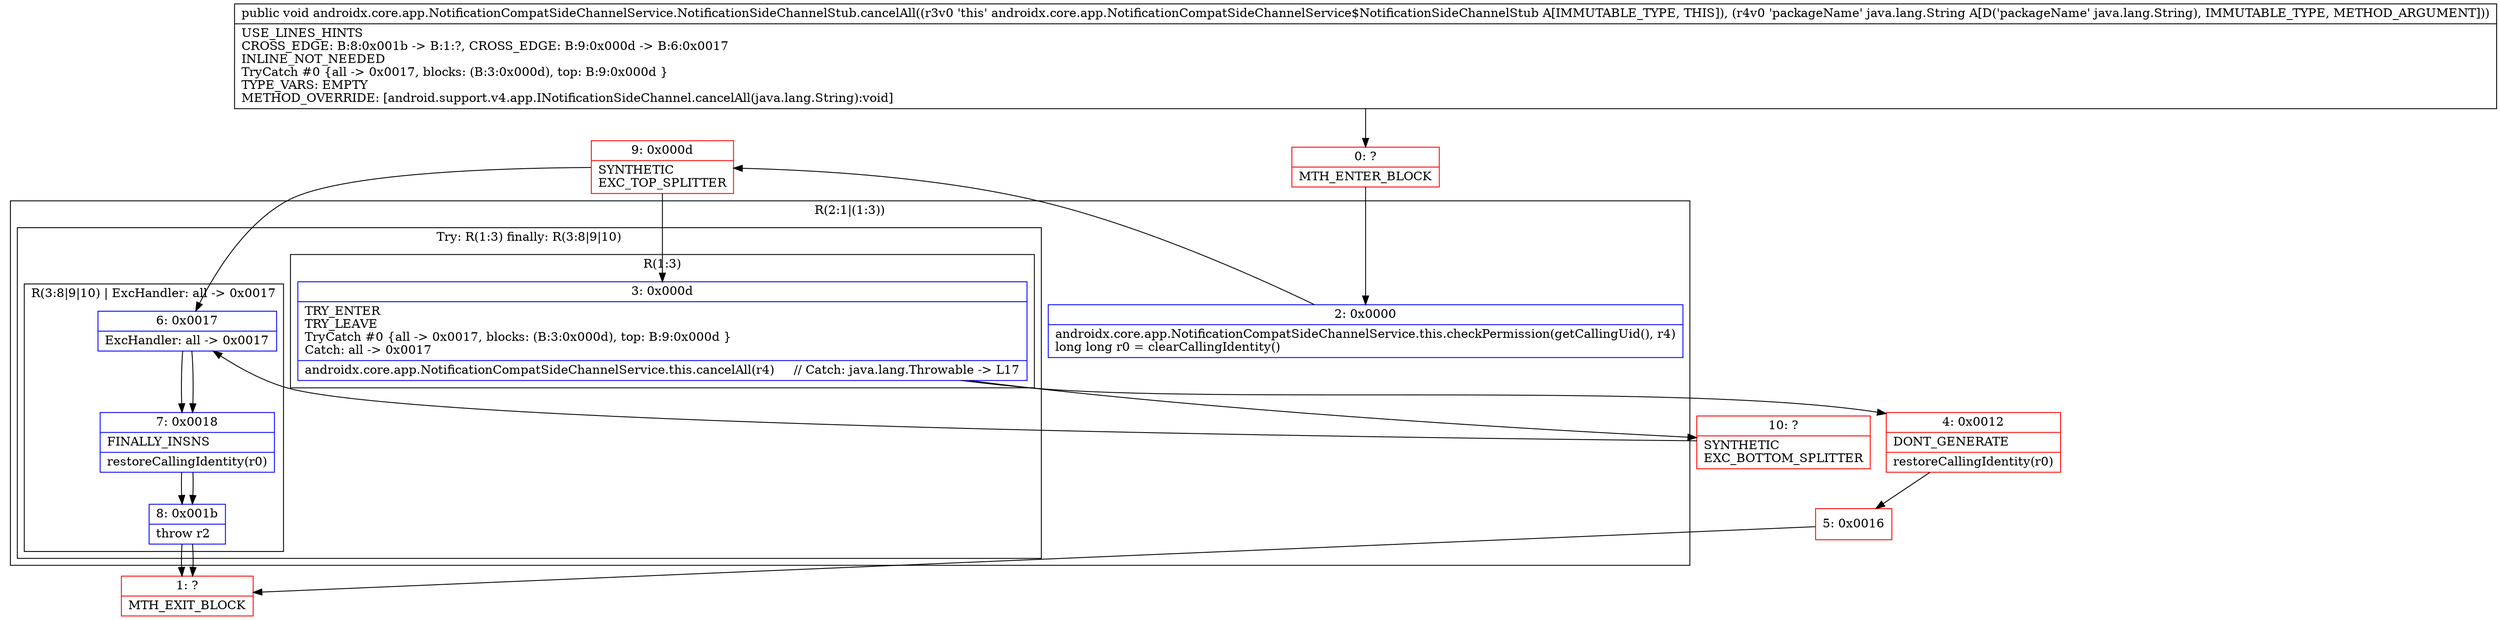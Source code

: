 digraph "CFG forandroidx.core.app.NotificationCompatSideChannelService.NotificationSideChannelStub.cancelAll(Ljava\/lang\/String;)V" {
subgraph cluster_Region_406690176 {
label = "R(2:1|(1:3))";
node [shape=record,color=blue];
Node_2 [shape=record,label="{2\:\ 0x0000|androidx.core.app.NotificationCompatSideChannelService.this.checkPermission(getCallingUid(), r4)\llong long r0 = clearCallingIdentity()\l}"];
subgraph cluster_TryCatchRegion_1787010208 {
label = "Try: R(1:3) finally: R(3:8|9|10)";
node [shape=record,color=blue];
subgraph cluster_Region_1308227262 {
label = "R(1:3)";
node [shape=record,color=blue];
Node_3 [shape=record,label="{3\:\ 0x000d|TRY_ENTER\lTRY_LEAVE\lTryCatch #0 \{all \-\> 0x0017, blocks: (B:3:0x000d), top: B:9:0x000d \}\lCatch: all \-\> 0x0017\l|androidx.core.app.NotificationCompatSideChannelService.this.cancelAll(r4)     \/\/ Catch: java.lang.Throwable \-\> L17\l}"];
}
subgraph cluster_Region_2084721305 {
label = "R(3:8|9|10) | ExcHandler: all \-\> 0x0017\l";
node [shape=record,color=blue];
Node_6 [shape=record,label="{6\:\ 0x0017|ExcHandler: all \-\> 0x0017\l}"];
Node_7 [shape=record,label="{7\:\ 0x0018|FINALLY_INSNS\l|restoreCallingIdentity(r0)\l}"];
Node_8 [shape=record,label="{8\:\ 0x001b|throw r2\l}"];
}
}
}
subgraph cluster_Region_2084721305 {
label = "R(3:8|9|10) | ExcHandler: all \-\> 0x0017\l";
node [shape=record,color=blue];
Node_6 [shape=record,label="{6\:\ 0x0017|ExcHandler: all \-\> 0x0017\l}"];
Node_7 [shape=record,label="{7\:\ 0x0018|FINALLY_INSNS\l|restoreCallingIdentity(r0)\l}"];
Node_8 [shape=record,label="{8\:\ 0x001b|throw r2\l}"];
}
Node_0 [shape=record,color=red,label="{0\:\ ?|MTH_ENTER_BLOCK\l}"];
Node_9 [shape=record,color=red,label="{9\:\ 0x000d|SYNTHETIC\lEXC_TOP_SPLITTER\l}"];
Node_4 [shape=record,color=red,label="{4\:\ 0x0012|DONT_GENERATE\l|restoreCallingIdentity(r0)\l}"];
Node_5 [shape=record,color=red,label="{5\:\ 0x0016}"];
Node_1 [shape=record,color=red,label="{1\:\ ?|MTH_EXIT_BLOCK\l}"];
Node_10 [shape=record,color=red,label="{10\:\ ?|SYNTHETIC\lEXC_BOTTOM_SPLITTER\l}"];
MethodNode[shape=record,label="{public void androidx.core.app.NotificationCompatSideChannelService.NotificationSideChannelStub.cancelAll((r3v0 'this' androidx.core.app.NotificationCompatSideChannelService$NotificationSideChannelStub A[IMMUTABLE_TYPE, THIS]), (r4v0 'packageName' java.lang.String A[D('packageName' java.lang.String), IMMUTABLE_TYPE, METHOD_ARGUMENT]))  | USE_LINES_HINTS\lCROSS_EDGE: B:8:0x001b \-\> B:1:?, CROSS_EDGE: B:9:0x000d \-\> B:6:0x0017\lINLINE_NOT_NEEDED\lTryCatch #0 \{all \-\> 0x0017, blocks: (B:3:0x000d), top: B:9:0x000d \}\lTYPE_VARS: EMPTY\lMETHOD_OVERRIDE: [android.support.v4.app.INotificationSideChannel.cancelAll(java.lang.String):void]\l}"];
MethodNode -> Node_0;Node_2 -> Node_9;
Node_3 -> Node_4;
Node_3 -> Node_10;
Node_6 -> Node_7;
Node_7 -> Node_8;
Node_8 -> Node_1;
Node_6 -> Node_7;
Node_7 -> Node_8;
Node_8 -> Node_1;
Node_0 -> Node_2;
Node_9 -> Node_3;
Node_9 -> Node_6;
Node_4 -> Node_5;
Node_5 -> Node_1;
Node_10 -> Node_6;
}

